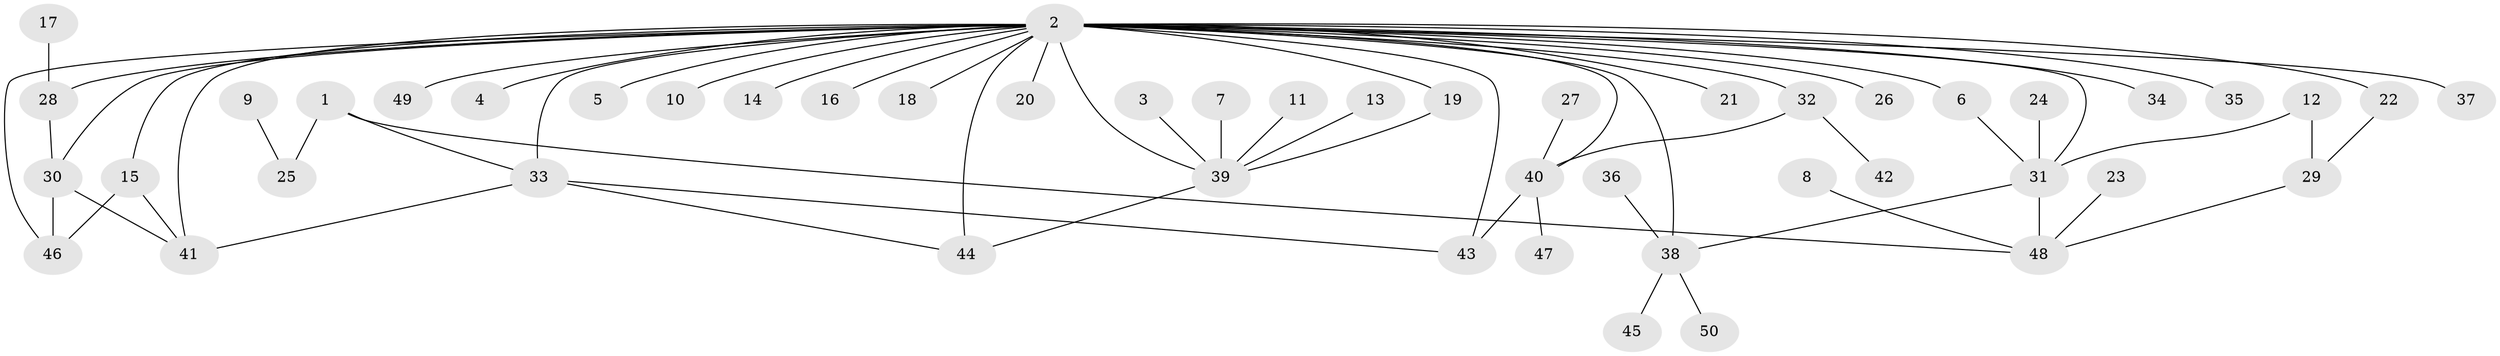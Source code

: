 // original degree distribution, {13: 0.01, 24: 0.01, 3: 0.14, 8: 0.01, 5: 0.04, 2: 0.22, 4: 0.07, 7: 0.01, 10: 0.01, 6: 0.02, 1: 0.46}
// Generated by graph-tools (version 1.1) at 2025/25/03/09/25 03:25:56]
// undirected, 50 vertices, 66 edges
graph export_dot {
graph [start="1"]
  node [color=gray90,style=filled];
  1;
  2;
  3;
  4;
  5;
  6;
  7;
  8;
  9;
  10;
  11;
  12;
  13;
  14;
  15;
  16;
  17;
  18;
  19;
  20;
  21;
  22;
  23;
  24;
  25;
  26;
  27;
  28;
  29;
  30;
  31;
  32;
  33;
  34;
  35;
  36;
  37;
  38;
  39;
  40;
  41;
  42;
  43;
  44;
  45;
  46;
  47;
  48;
  49;
  50;
  1 -- 25 [weight=1.0];
  1 -- 33 [weight=1.0];
  1 -- 48 [weight=1.0];
  2 -- 4 [weight=1.0];
  2 -- 5 [weight=1.0];
  2 -- 6 [weight=1.0];
  2 -- 10 [weight=1.0];
  2 -- 14 [weight=1.0];
  2 -- 15 [weight=1.0];
  2 -- 16 [weight=1.0];
  2 -- 18 [weight=1.0];
  2 -- 19 [weight=2.0];
  2 -- 20 [weight=1.0];
  2 -- 21 [weight=1.0];
  2 -- 22 [weight=1.0];
  2 -- 26 [weight=1.0];
  2 -- 28 [weight=2.0];
  2 -- 30 [weight=1.0];
  2 -- 31 [weight=2.0];
  2 -- 32 [weight=1.0];
  2 -- 33 [weight=2.0];
  2 -- 34 [weight=1.0];
  2 -- 35 [weight=1.0];
  2 -- 37 [weight=3.0];
  2 -- 38 [weight=2.0];
  2 -- 39 [weight=1.0];
  2 -- 40 [weight=1.0];
  2 -- 41 [weight=2.0];
  2 -- 43 [weight=1.0];
  2 -- 44 [weight=2.0];
  2 -- 46 [weight=1.0];
  2 -- 49 [weight=1.0];
  3 -- 39 [weight=1.0];
  6 -- 31 [weight=1.0];
  7 -- 39 [weight=1.0];
  8 -- 48 [weight=1.0];
  9 -- 25 [weight=1.0];
  11 -- 39 [weight=1.0];
  12 -- 29 [weight=1.0];
  12 -- 31 [weight=1.0];
  13 -- 39 [weight=1.0];
  15 -- 41 [weight=1.0];
  15 -- 46 [weight=1.0];
  17 -- 28 [weight=1.0];
  19 -- 39 [weight=1.0];
  22 -- 29 [weight=1.0];
  23 -- 48 [weight=1.0];
  24 -- 31 [weight=1.0];
  27 -- 40 [weight=1.0];
  28 -- 30 [weight=1.0];
  29 -- 48 [weight=1.0];
  30 -- 41 [weight=1.0];
  30 -- 46 [weight=1.0];
  31 -- 38 [weight=1.0];
  31 -- 48 [weight=1.0];
  32 -- 40 [weight=1.0];
  32 -- 42 [weight=1.0];
  33 -- 41 [weight=1.0];
  33 -- 43 [weight=1.0];
  33 -- 44 [weight=1.0];
  36 -- 38 [weight=2.0];
  38 -- 45 [weight=1.0];
  38 -- 50 [weight=1.0];
  39 -- 44 [weight=1.0];
  40 -- 43 [weight=1.0];
  40 -- 47 [weight=1.0];
}
